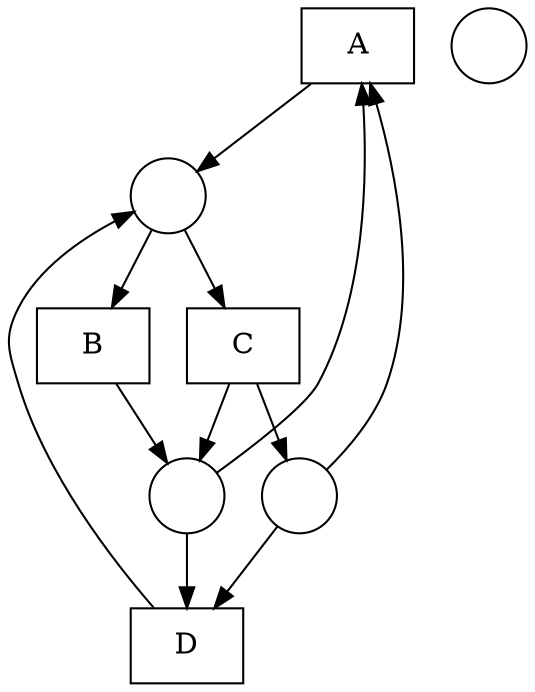 digraph "Fittest net" {
	node [shape=box]
	A [label=A]
	B [label=B]
	C [label=C]
	D [label=D]
	node [shape=circle]
	1 [label=" "]
	2 [label=" "]
	3 [label=" "]
	4 [label=" "]
	1 -> A
	4 -> A
	A -> 3
	3 -> B
	B -> 4
	3 -> C
	C -> 1
	C -> 4
	1 -> D
	4 -> D
	D -> 3
}

